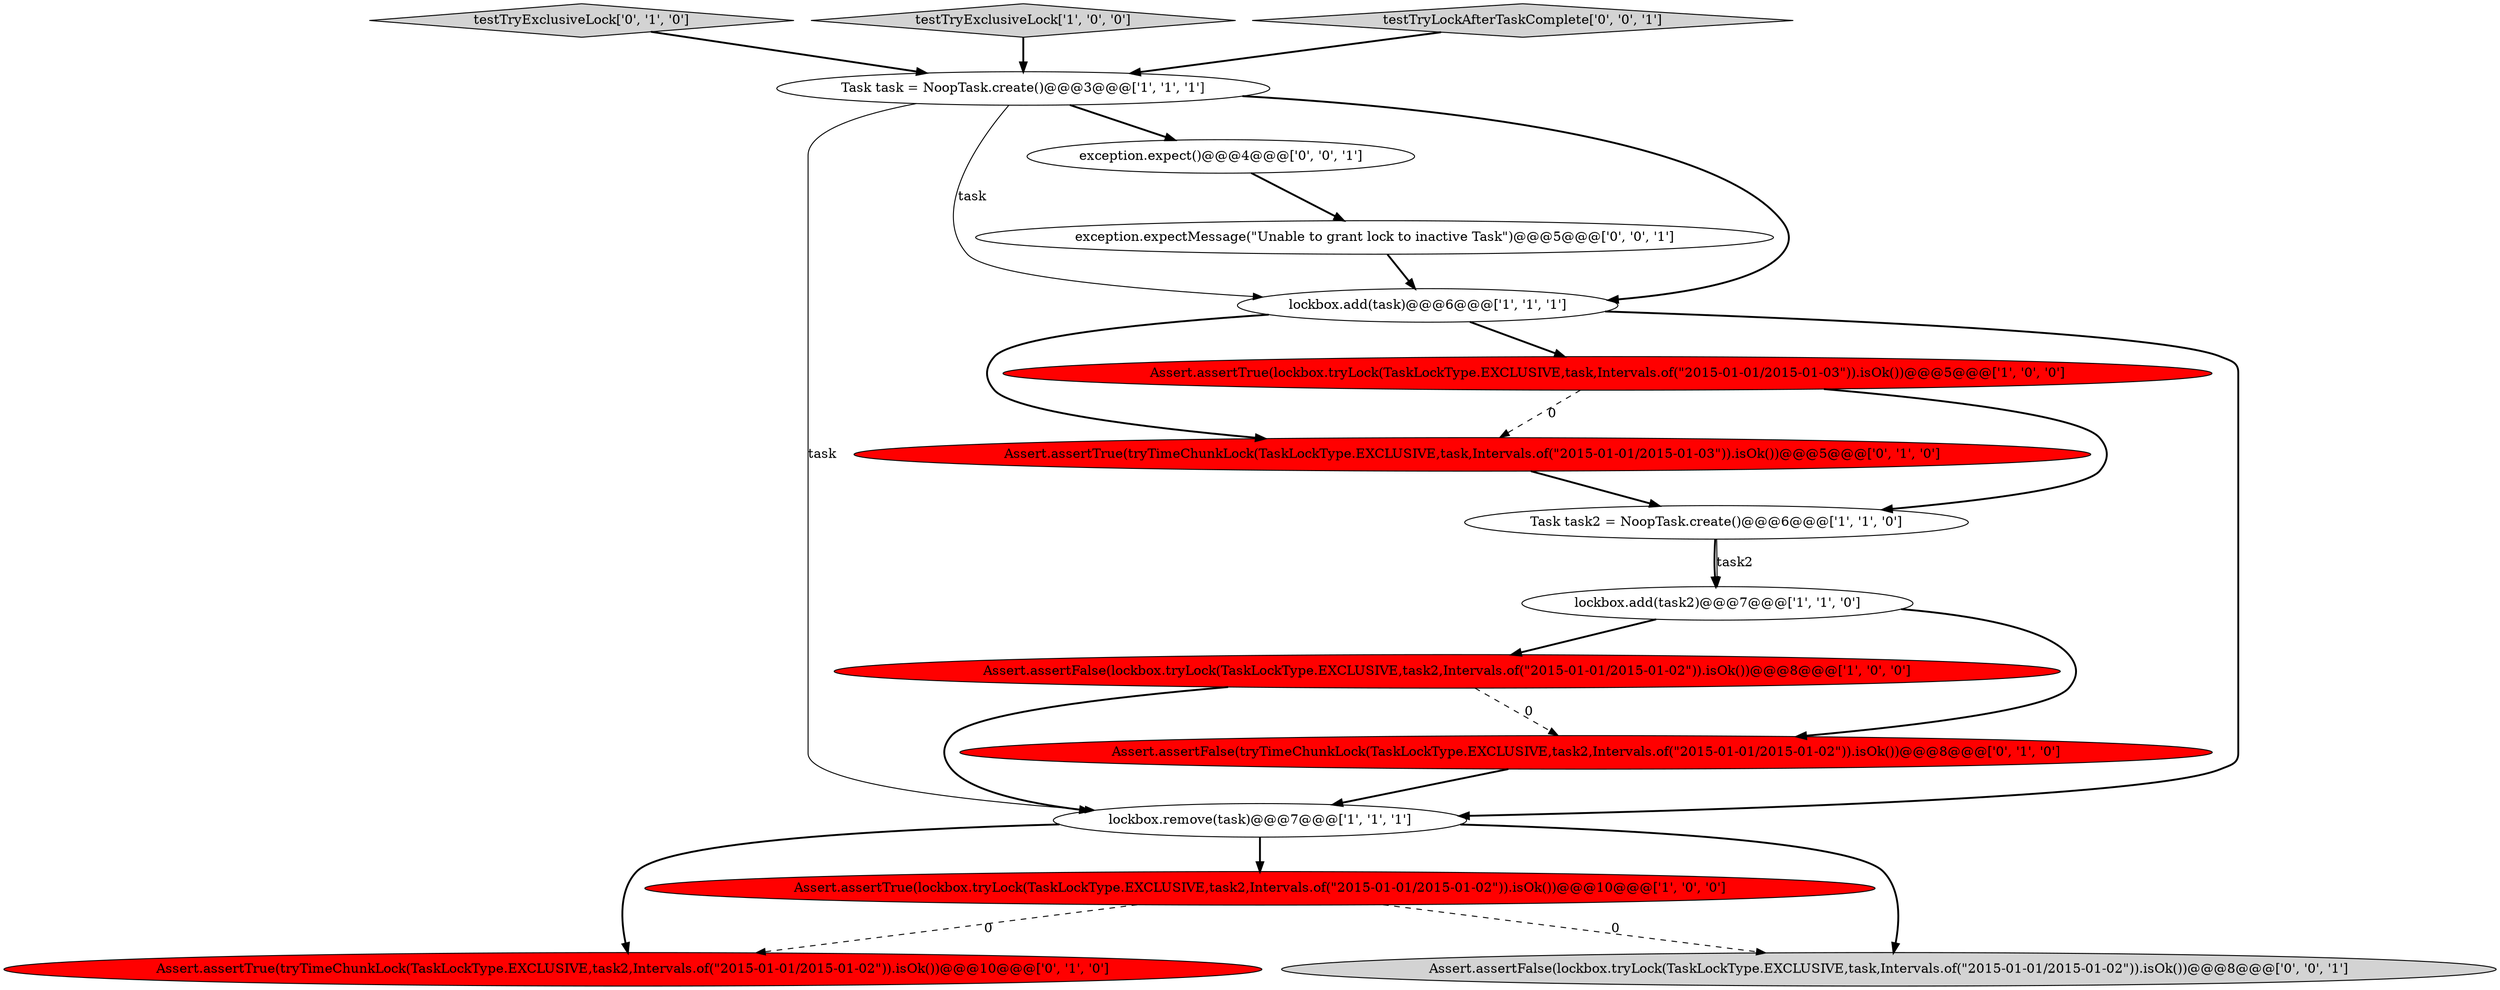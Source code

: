 digraph {
6 [style = filled, label = "lockbox.remove(task)@@@7@@@['1', '1', '1']", fillcolor = white, shape = ellipse image = "AAA0AAABBB1BBB"];
9 [style = filled, label = "testTryExclusiveLock['0', '1', '0']", fillcolor = lightgray, shape = diamond image = "AAA0AAABBB2BBB"];
12 [style = filled, label = "Assert.assertFalse(tryTimeChunkLock(TaskLockType.EXCLUSIVE,task2,Intervals.of(\"2015-01-01/2015-01-02\")).isOk())@@@8@@@['0', '1', '0']", fillcolor = red, shape = ellipse image = "AAA1AAABBB2BBB"];
2 [style = filled, label = "testTryExclusiveLock['1', '0', '0']", fillcolor = lightgray, shape = diamond image = "AAA0AAABBB1BBB"];
0 [style = filled, label = "Task task2 = NoopTask.create()@@@6@@@['1', '1', '0']", fillcolor = white, shape = ellipse image = "AAA0AAABBB1BBB"];
7 [style = filled, label = "Assert.assertTrue(lockbox.tryLock(TaskLockType.EXCLUSIVE,task2,Intervals.of(\"2015-01-01/2015-01-02\")).isOk())@@@10@@@['1', '0', '0']", fillcolor = red, shape = ellipse image = "AAA1AAABBB1BBB"];
11 [style = filled, label = "Assert.assertTrue(tryTimeChunkLock(TaskLockType.EXCLUSIVE,task,Intervals.of(\"2015-01-01/2015-01-03\")).isOk())@@@5@@@['0', '1', '0']", fillcolor = red, shape = ellipse image = "AAA1AAABBB2BBB"];
13 [style = filled, label = "testTryLockAfterTaskComplete['0', '0', '1']", fillcolor = lightgray, shape = diamond image = "AAA0AAABBB3BBB"];
8 [style = filled, label = "lockbox.add(task)@@@6@@@['1', '1', '1']", fillcolor = white, shape = ellipse image = "AAA0AAABBB1BBB"];
10 [style = filled, label = "Assert.assertTrue(tryTimeChunkLock(TaskLockType.EXCLUSIVE,task2,Intervals.of(\"2015-01-01/2015-01-02\")).isOk())@@@10@@@['0', '1', '0']", fillcolor = red, shape = ellipse image = "AAA1AAABBB2BBB"];
5 [style = filled, label = "Task task = NoopTask.create()@@@3@@@['1', '1', '1']", fillcolor = white, shape = ellipse image = "AAA0AAABBB1BBB"];
16 [style = filled, label = "Assert.assertFalse(lockbox.tryLock(TaskLockType.EXCLUSIVE,task,Intervals.of(\"2015-01-01/2015-01-02\")).isOk())@@@8@@@['0', '0', '1']", fillcolor = lightgray, shape = ellipse image = "AAA0AAABBB3BBB"];
14 [style = filled, label = "exception.expect()@@@4@@@['0', '0', '1']", fillcolor = white, shape = ellipse image = "AAA0AAABBB3BBB"];
3 [style = filled, label = "Assert.assertFalse(lockbox.tryLock(TaskLockType.EXCLUSIVE,task2,Intervals.of(\"2015-01-01/2015-01-02\")).isOk())@@@8@@@['1', '0', '0']", fillcolor = red, shape = ellipse image = "AAA1AAABBB1BBB"];
4 [style = filled, label = "lockbox.add(task2)@@@7@@@['1', '1', '0']", fillcolor = white, shape = ellipse image = "AAA0AAABBB1BBB"];
1 [style = filled, label = "Assert.assertTrue(lockbox.tryLock(TaskLockType.EXCLUSIVE,task,Intervals.of(\"2015-01-01/2015-01-03\")).isOk())@@@5@@@['1', '0', '0']", fillcolor = red, shape = ellipse image = "AAA1AAABBB1BBB"];
15 [style = filled, label = "exception.expectMessage(\"Unable to grant lock to inactive Task\")@@@5@@@['0', '0', '1']", fillcolor = white, shape = ellipse image = "AAA0AAABBB3BBB"];
0->4 [style = solid, label="task2"];
5->8 [style = bold, label=""];
4->3 [style = bold, label=""];
7->16 [style = dashed, label="0"];
3->6 [style = bold, label=""];
8->6 [style = bold, label=""];
5->8 [style = solid, label="task"];
1->0 [style = bold, label=""];
5->14 [style = bold, label=""];
12->6 [style = bold, label=""];
5->6 [style = solid, label="task"];
8->1 [style = bold, label=""];
11->0 [style = bold, label=""];
3->12 [style = dashed, label="0"];
0->4 [style = bold, label=""];
6->16 [style = bold, label=""];
1->11 [style = dashed, label="0"];
6->10 [style = bold, label=""];
13->5 [style = bold, label=""];
9->5 [style = bold, label=""];
4->12 [style = bold, label=""];
7->10 [style = dashed, label="0"];
14->15 [style = bold, label=""];
6->7 [style = bold, label=""];
8->11 [style = bold, label=""];
15->8 [style = bold, label=""];
2->5 [style = bold, label=""];
}
